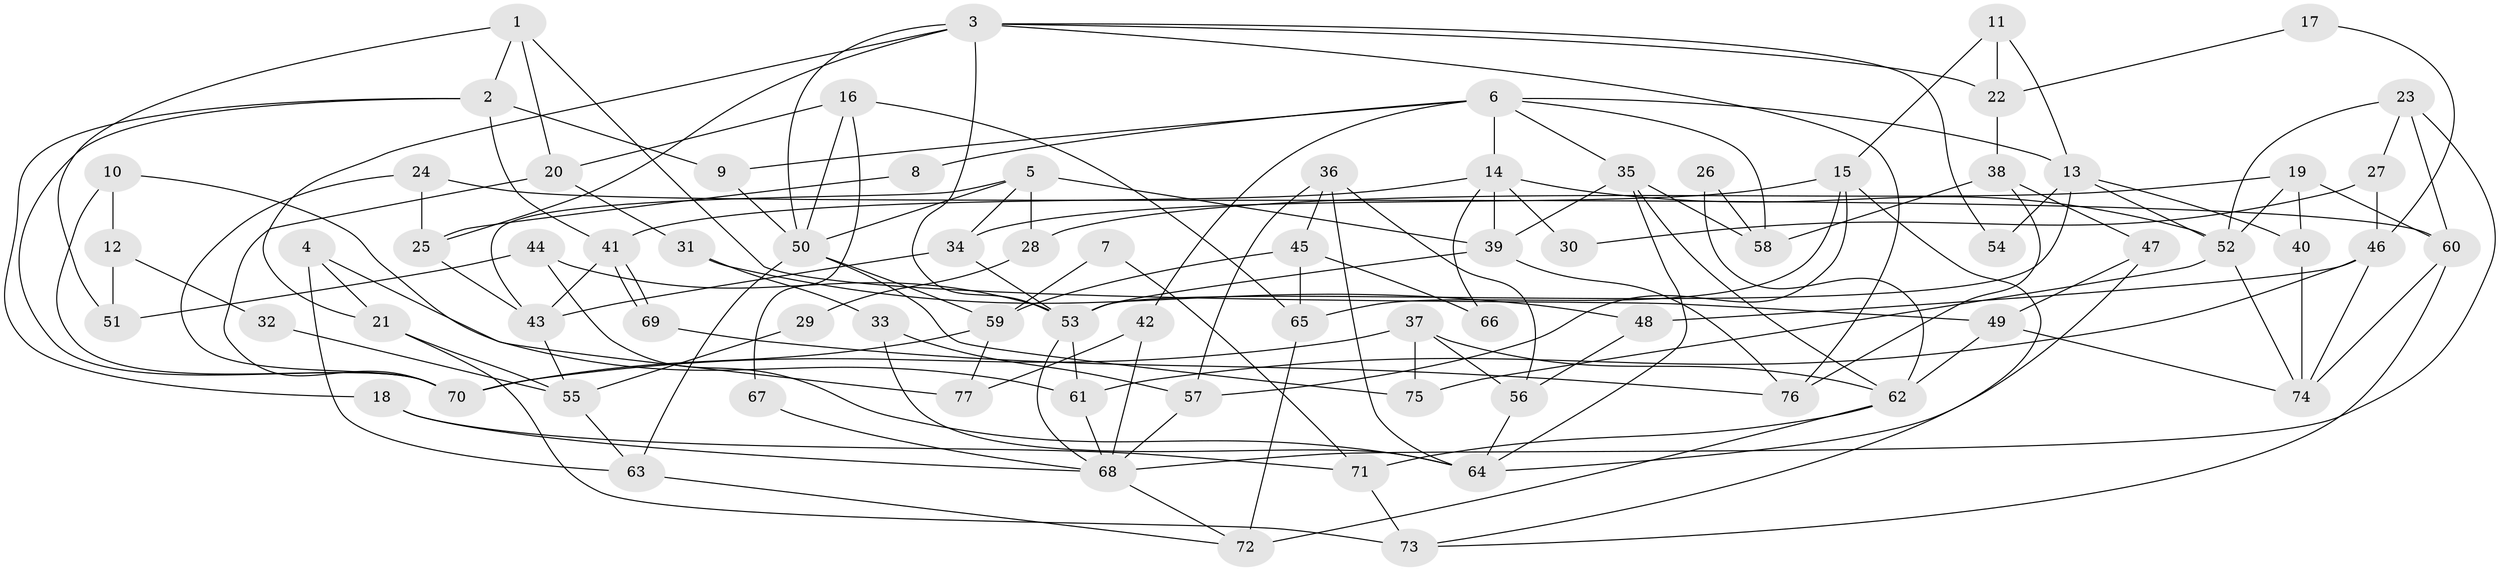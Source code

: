 // Generated by graph-tools (version 1.1) at 2025/02/03/09/25 03:02:02]
// undirected, 77 vertices, 154 edges
graph export_dot {
graph [start="1"]
  node [color=gray90,style=filled];
  1;
  2;
  3;
  4;
  5;
  6;
  7;
  8;
  9;
  10;
  11;
  12;
  13;
  14;
  15;
  16;
  17;
  18;
  19;
  20;
  21;
  22;
  23;
  24;
  25;
  26;
  27;
  28;
  29;
  30;
  31;
  32;
  33;
  34;
  35;
  36;
  37;
  38;
  39;
  40;
  41;
  42;
  43;
  44;
  45;
  46;
  47;
  48;
  49;
  50;
  51;
  52;
  53;
  54;
  55;
  56;
  57;
  58;
  59;
  60;
  61;
  62;
  63;
  64;
  65;
  66;
  67;
  68;
  69;
  70;
  71;
  72;
  73;
  74;
  75;
  76;
  77;
  1 -- 2;
  1 -- 20;
  1 -- 49;
  1 -- 51;
  2 -- 9;
  2 -- 41;
  2 -- 18;
  2 -- 70;
  3 -- 53;
  3 -- 25;
  3 -- 21;
  3 -- 22;
  3 -- 50;
  3 -- 54;
  3 -- 76;
  4 -- 61;
  4 -- 63;
  4 -- 21;
  5 -- 50;
  5 -- 39;
  5 -- 28;
  5 -- 34;
  5 -- 43;
  6 -- 35;
  6 -- 14;
  6 -- 8;
  6 -- 9;
  6 -- 13;
  6 -- 42;
  6 -- 58;
  7 -- 59;
  7 -- 71;
  8 -- 25;
  9 -- 50;
  10 -- 70;
  10 -- 77;
  10 -- 12;
  11 -- 13;
  11 -- 15;
  11 -- 22;
  12 -- 51;
  12 -- 32;
  13 -- 52;
  13 -- 40;
  13 -- 53;
  13 -- 54;
  14 -- 41;
  14 -- 52;
  14 -- 30;
  14 -- 39;
  14 -- 66;
  15 -- 34;
  15 -- 65;
  15 -- 57;
  15 -- 73;
  16 -- 50;
  16 -- 65;
  16 -- 20;
  16 -- 67;
  17 -- 22;
  17 -- 46;
  18 -- 68;
  18 -- 71;
  19 -- 52;
  19 -- 60;
  19 -- 28;
  19 -- 40;
  20 -- 70;
  20 -- 31;
  21 -- 55;
  21 -- 73;
  22 -- 38;
  23 -- 60;
  23 -- 68;
  23 -- 27;
  23 -- 52;
  24 -- 60;
  24 -- 70;
  24 -- 25;
  25 -- 43;
  26 -- 62;
  26 -- 58;
  27 -- 46;
  27 -- 30;
  28 -- 29;
  29 -- 55;
  31 -- 48;
  31 -- 33;
  32 -- 55;
  33 -- 64;
  33 -- 57;
  34 -- 53;
  34 -- 43;
  35 -- 62;
  35 -- 58;
  35 -- 39;
  35 -- 64;
  36 -- 64;
  36 -- 57;
  36 -- 45;
  36 -- 56;
  37 -- 56;
  37 -- 62;
  37 -- 70;
  37 -- 75;
  38 -- 76;
  38 -- 47;
  38 -- 58;
  39 -- 53;
  39 -- 76;
  40 -- 74;
  41 -- 69;
  41 -- 69;
  41 -- 43;
  42 -- 68;
  42 -- 77;
  43 -- 55;
  44 -- 64;
  44 -- 53;
  44 -- 51;
  45 -- 59;
  45 -- 65;
  45 -- 66;
  46 -- 74;
  46 -- 61;
  46 -- 48;
  47 -- 49;
  47 -- 64;
  48 -- 56;
  49 -- 74;
  49 -- 62;
  50 -- 63;
  50 -- 59;
  50 -- 75;
  52 -- 75;
  52 -- 74;
  53 -- 61;
  53 -- 68;
  55 -- 63;
  56 -- 64;
  57 -- 68;
  59 -- 70;
  59 -- 77;
  60 -- 73;
  60 -- 74;
  61 -- 68;
  62 -- 71;
  62 -- 72;
  63 -- 72;
  65 -- 72;
  67 -- 68;
  68 -- 72;
  69 -- 76;
  71 -- 73;
}
